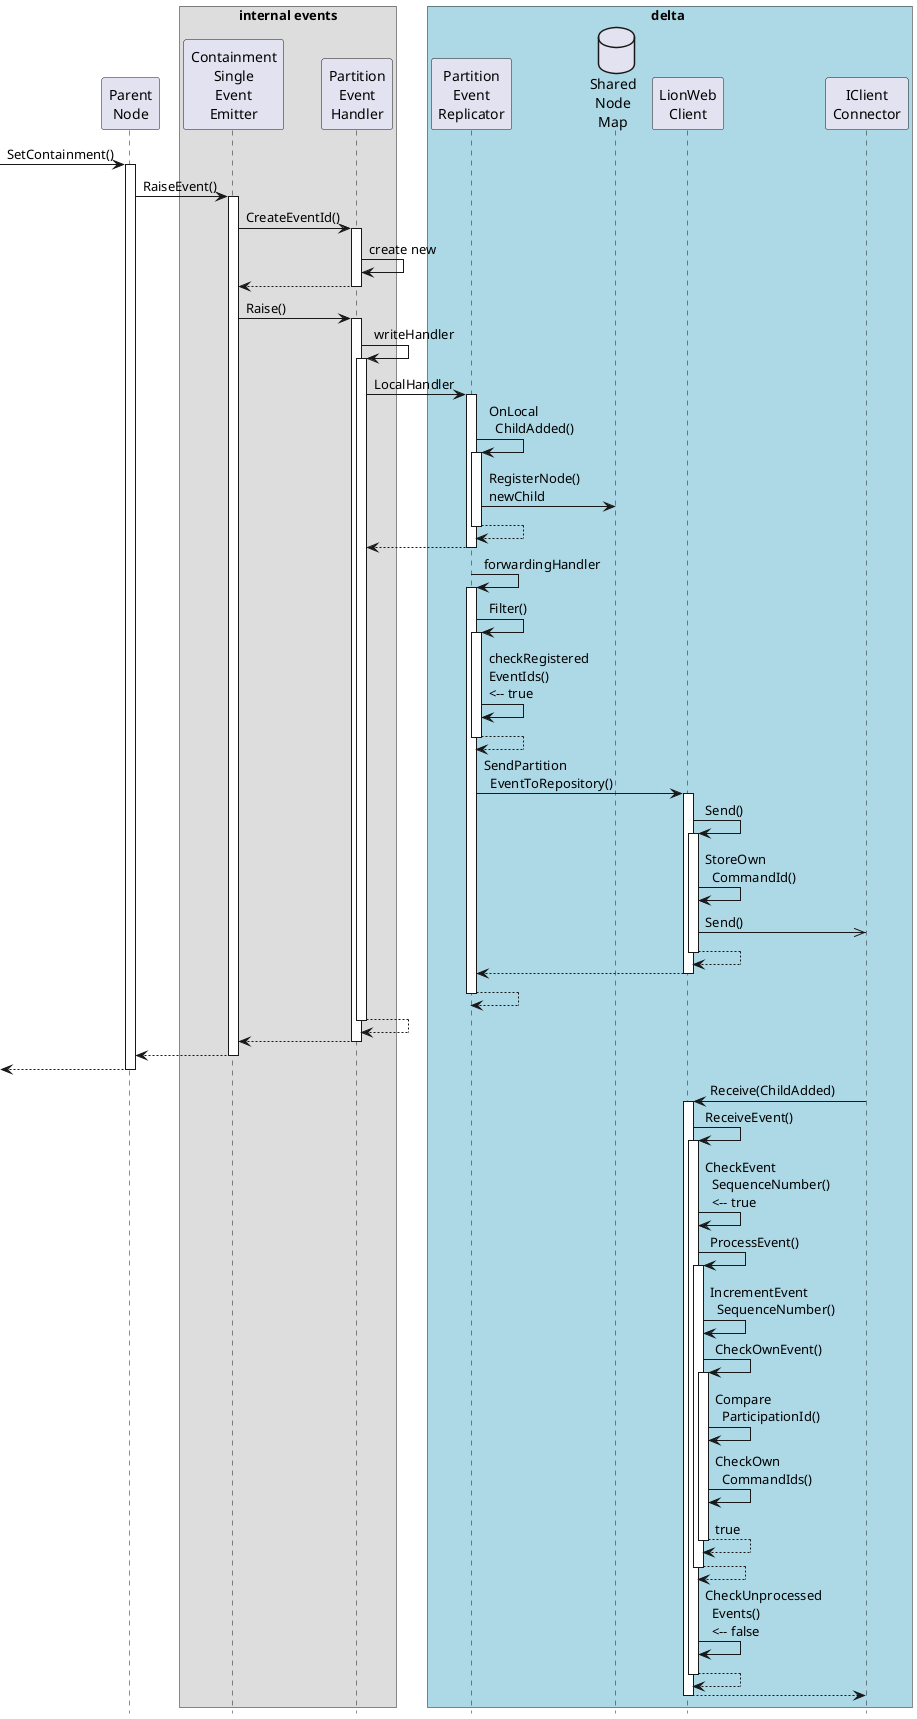 @startuml
hide footbox

participant "Parent\nNode" as parentNode
box internal events
    participant "Containment\nSingle\nEvent\nEmitter" as emitter
    participant "Partition\nEvent\nHandler" as commander
end box
box delta #lightblue
    participant "Partition\nEvent\nReplicator" as replicator
    database "Shared\nNode\nMap" as sharedNodeMap
    participant "LionWeb\nClient" as client
    participant "IClient\nConnector" as connector
end box

[-> parentNode++: SetContainment()
    parentNode -> emitter ++: RaiseEvent()
        emitter -> commander ++: CreateEventId()
            commander -> commander: create new
        return
        emitter -> commander ++: Raise()
            commander -> commander ++: writeHandler
                commander -> replicator ++: LocalHandler
                    replicator -> replicator ++: OnLocal\n  ChildAdded()
                        replicator -> sharedNodeMap: RegisterNode()\nnewChild
                    return
                return
                replicator -> replicator ++: forwardingHandler
                    replicator -> replicator ++: Filter()
                        replicator -> replicator: checkRegistered\nEventIds()\n<-- true
                    return
                    replicator -> client ++: SendPartition\n  EventToRepository()
                        client -> client ++: Send()
                            client -> client: StoreOwn\n  CommandId()
                            client ->> connector: Send()
                        return
                    return
                return 
            return
        return
    return
return

connector -> client ++: Receive(ChildAdded)
    client -> client ++: ReceiveEvent()
        client -> client: CheckEvent\n  SequenceNumber()\n  <-- true
        client -> client ++: ProcessEvent()
            client -> client: IncrementEvent\n  SequenceNumber()
            client -> client ++: CheckOwnEvent()
                client -> client: Compare\n  ParticipationId()
                client -> client: CheckOwn\n  CommandIds()
            return true
        return
        client -> client: CheckUnprocessed\n  Events()\n  <-- false
    return
return

@enduml